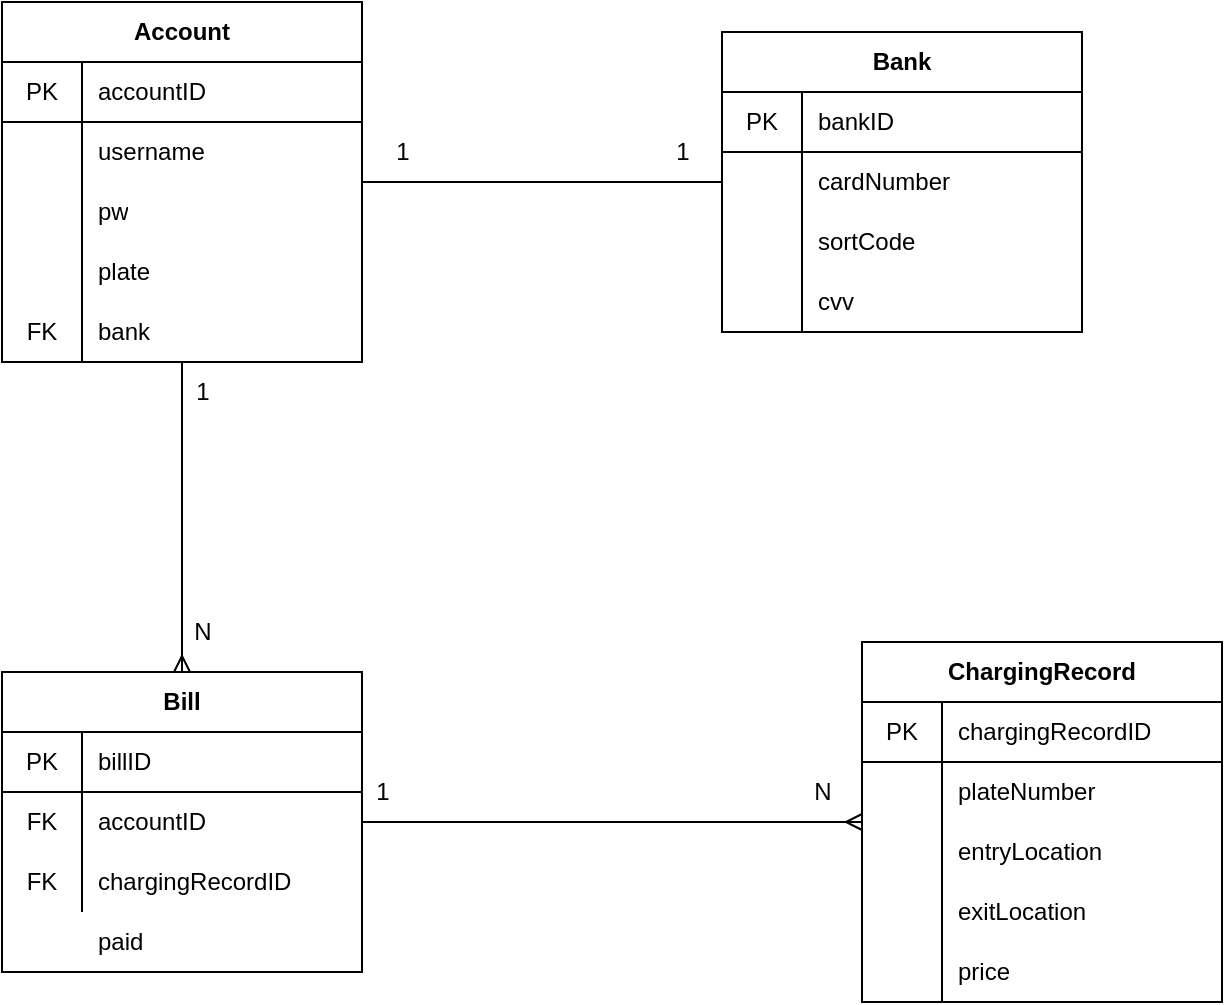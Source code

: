 <mxfile version="13.6.6" type="device"><diagram name="Page-1" id="9f46799a-70d6-7492-0946-bef42562c5a5"><mxGraphModel dx="1422" dy="762" grid="1" gridSize="10" guides="1" tooltips="1" connect="1" arrows="1" fold="1" page="1" pageScale="1" pageWidth="1100" pageHeight="850" background="#ffffff" math="0" shadow="0"><root><mxCell id="0"/><mxCell id="1" parent="0"/><mxCell id="W1NpXFlyGG9XeFbNxhvx-20" value="Bank" style="shape=table;html=1;whiteSpace=wrap;startSize=30;container=1;collapsible=0;childLayout=tableLayout;fixedRows=1;rowLines=0;fontStyle=1;align=center;" parent="1" vertex="1"><mxGeometry x="620" y="250" width="180" height="150" as="geometry"/></mxCell><mxCell id="W1NpXFlyGG9XeFbNxhvx-21" value="" style="shape=partialRectangle;html=1;whiteSpace=wrap;collapsible=0;dropTarget=0;pointerEvents=0;fillColor=none;top=0;left=0;bottom=1;right=0;points=[[0,0.5],[1,0.5]];portConstraint=eastwest;" parent="W1NpXFlyGG9XeFbNxhvx-20" vertex="1"><mxGeometry y="30" width="180" height="30" as="geometry"/></mxCell><mxCell id="W1NpXFlyGG9XeFbNxhvx-22" value="PK" style="shape=partialRectangle;html=1;whiteSpace=wrap;connectable=0;fillColor=none;top=0;left=0;bottom=0;right=0;overflow=hidden;" parent="W1NpXFlyGG9XeFbNxhvx-21" vertex="1"><mxGeometry width="40" height="30" as="geometry"/></mxCell><mxCell id="W1NpXFlyGG9XeFbNxhvx-23" value="bankID" style="shape=partialRectangle;html=1;whiteSpace=wrap;connectable=0;fillColor=none;top=0;left=0;bottom=0;right=0;align=left;spacingLeft=6;overflow=hidden;" parent="W1NpXFlyGG9XeFbNxhvx-21" vertex="1"><mxGeometry x="40" width="140" height="30" as="geometry"/></mxCell><mxCell id="W1NpXFlyGG9XeFbNxhvx-24" value="" style="shape=partialRectangle;html=1;whiteSpace=wrap;collapsible=0;dropTarget=0;pointerEvents=0;fillColor=none;top=0;left=0;bottom=0;right=0;points=[[0,0.5],[1,0.5]];portConstraint=eastwest;" parent="W1NpXFlyGG9XeFbNxhvx-20" vertex="1"><mxGeometry y="60" width="180" height="30" as="geometry"/></mxCell><mxCell id="W1NpXFlyGG9XeFbNxhvx-25" value="" style="shape=partialRectangle;html=1;whiteSpace=wrap;connectable=0;fillColor=none;top=0;left=0;bottom=0;right=0;overflow=hidden;" parent="W1NpXFlyGG9XeFbNxhvx-24" vertex="1"><mxGeometry width="40" height="30" as="geometry"/></mxCell><mxCell id="W1NpXFlyGG9XeFbNxhvx-26" value="cardNumber" style="shape=partialRectangle;html=1;whiteSpace=wrap;connectable=0;fillColor=none;top=0;left=0;bottom=0;right=0;align=left;spacingLeft=6;overflow=hidden;" parent="W1NpXFlyGG9XeFbNxhvx-24" vertex="1"><mxGeometry x="40" width="140" height="30" as="geometry"/></mxCell><mxCell id="W1NpXFlyGG9XeFbNxhvx-27" value="" style="shape=partialRectangle;html=1;whiteSpace=wrap;collapsible=0;dropTarget=0;pointerEvents=0;fillColor=none;top=0;left=0;bottom=0;right=0;points=[[0,0.5],[1,0.5]];portConstraint=eastwest;" parent="W1NpXFlyGG9XeFbNxhvx-20" vertex="1"><mxGeometry y="90" width="180" height="30" as="geometry"/></mxCell><mxCell id="W1NpXFlyGG9XeFbNxhvx-28" value="" style="shape=partialRectangle;html=1;whiteSpace=wrap;connectable=0;fillColor=none;top=0;left=0;bottom=0;right=0;overflow=hidden;" parent="W1NpXFlyGG9XeFbNxhvx-27" vertex="1"><mxGeometry width="40" height="30" as="geometry"/></mxCell><mxCell id="W1NpXFlyGG9XeFbNxhvx-29" value="sortCode" style="shape=partialRectangle;html=1;whiteSpace=wrap;connectable=0;fillColor=none;top=0;left=0;bottom=0;right=0;align=left;spacingLeft=6;overflow=hidden;" parent="W1NpXFlyGG9XeFbNxhvx-27" vertex="1"><mxGeometry x="40" width="140" height="30" as="geometry"/></mxCell><mxCell id="W1NpXFlyGG9XeFbNxhvx-30" value="" style="shape=partialRectangle;html=1;whiteSpace=wrap;collapsible=0;dropTarget=0;pointerEvents=0;fillColor=none;top=0;left=0;bottom=0;right=0;points=[[0,0.5],[1,0.5]];portConstraint=eastwest;" parent="W1NpXFlyGG9XeFbNxhvx-20" vertex="1"><mxGeometry y="120" width="180" height="30" as="geometry"/></mxCell><mxCell id="W1NpXFlyGG9XeFbNxhvx-31" value="" style="shape=partialRectangle;html=1;whiteSpace=wrap;connectable=0;fillColor=none;top=0;left=0;bottom=0;right=0;overflow=hidden;" parent="W1NpXFlyGG9XeFbNxhvx-30" vertex="1"><mxGeometry width="40" height="30" as="geometry"/></mxCell><mxCell id="W1NpXFlyGG9XeFbNxhvx-32" value="cvv" style="shape=partialRectangle;html=1;whiteSpace=wrap;connectable=0;fillColor=none;top=0;left=0;bottom=0;right=0;align=left;spacingLeft=6;overflow=hidden;" parent="W1NpXFlyGG9XeFbNxhvx-30" vertex="1"><mxGeometry x="40" width="140" height="30" as="geometry"/></mxCell><mxCell id="W1NpXFlyGG9XeFbNxhvx-1" value="Account" style="shape=table;html=1;whiteSpace=wrap;startSize=30;container=1;collapsible=0;childLayout=tableLayout;fixedRows=1;rowLines=0;fontStyle=1;align=center;" parent="1" vertex="1"><mxGeometry x="260" y="235" width="180" height="180" as="geometry"/></mxCell><mxCell id="W1NpXFlyGG9XeFbNxhvx-2" value="" style="shape=partialRectangle;html=1;whiteSpace=wrap;collapsible=0;dropTarget=0;pointerEvents=0;fillColor=none;top=0;left=0;bottom=1;right=0;points=[[0,0.5],[1,0.5]];portConstraint=eastwest;" parent="W1NpXFlyGG9XeFbNxhvx-1" vertex="1"><mxGeometry y="30" width="180" height="30" as="geometry"/></mxCell><mxCell id="W1NpXFlyGG9XeFbNxhvx-3" value="PK" style="shape=partialRectangle;html=1;whiteSpace=wrap;connectable=0;fillColor=none;top=0;left=0;bottom=0;right=0;overflow=hidden;" parent="W1NpXFlyGG9XeFbNxhvx-2" vertex="1"><mxGeometry width="40" height="30" as="geometry"/></mxCell><mxCell id="W1NpXFlyGG9XeFbNxhvx-4" value="accountID" style="shape=partialRectangle;html=1;whiteSpace=wrap;connectable=0;fillColor=none;top=0;left=0;bottom=0;right=0;align=left;spacingLeft=6;overflow=hidden;" parent="W1NpXFlyGG9XeFbNxhvx-2" vertex="1"><mxGeometry x="40" width="140" height="30" as="geometry"/></mxCell><mxCell id="W1NpXFlyGG9XeFbNxhvx-5" value="" style="shape=partialRectangle;html=1;whiteSpace=wrap;collapsible=0;dropTarget=0;pointerEvents=0;fillColor=none;top=0;left=0;bottom=0;right=0;points=[[0,0.5],[1,0.5]];portConstraint=eastwest;" parent="W1NpXFlyGG9XeFbNxhvx-1" vertex="1"><mxGeometry y="60" width="180" height="30" as="geometry"/></mxCell><mxCell id="W1NpXFlyGG9XeFbNxhvx-6" value="" style="shape=partialRectangle;html=1;whiteSpace=wrap;connectable=0;fillColor=none;top=0;left=0;bottom=0;right=0;overflow=hidden;" parent="W1NpXFlyGG9XeFbNxhvx-5" vertex="1"><mxGeometry width="40" height="30" as="geometry"/></mxCell><mxCell id="W1NpXFlyGG9XeFbNxhvx-7" value="username" style="shape=partialRectangle;html=1;whiteSpace=wrap;connectable=0;fillColor=none;top=0;left=0;bottom=0;right=0;align=left;spacingLeft=6;overflow=hidden;" parent="W1NpXFlyGG9XeFbNxhvx-5" vertex="1"><mxGeometry x="40" width="140" height="30" as="geometry"/></mxCell><mxCell id="W1NpXFlyGG9XeFbNxhvx-8" value="" style="shape=partialRectangle;html=1;whiteSpace=wrap;collapsible=0;dropTarget=0;pointerEvents=0;fillColor=none;top=0;left=0;bottom=0;right=0;points=[[0,0.5],[1,0.5]];portConstraint=eastwest;" parent="W1NpXFlyGG9XeFbNxhvx-1" vertex="1"><mxGeometry y="90" width="180" height="30" as="geometry"/></mxCell><mxCell id="W1NpXFlyGG9XeFbNxhvx-9" value="" style="shape=partialRectangle;html=1;whiteSpace=wrap;connectable=0;fillColor=none;top=0;left=0;bottom=0;right=0;overflow=hidden;" parent="W1NpXFlyGG9XeFbNxhvx-8" vertex="1"><mxGeometry width="40" height="30" as="geometry"/></mxCell><mxCell id="W1NpXFlyGG9XeFbNxhvx-10" value="pw" style="shape=partialRectangle;html=1;whiteSpace=wrap;connectable=0;fillColor=none;top=0;left=0;bottom=0;right=0;align=left;spacingLeft=6;overflow=hidden;" parent="W1NpXFlyGG9XeFbNxhvx-8" vertex="1"><mxGeometry x="40" width="140" height="30" as="geometry"/></mxCell><mxCell id="W1NpXFlyGG9XeFbNxhvx-14" value="" style="shape=partialRectangle;html=1;whiteSpace=wrap;collapsible=0;dropTarget=0;pointerEvents=0;fillColor=none;top=0;left=0;bottom=0;right=0;points=[[0,0.5],[1,0.5]];portConstraint=eastwest;" parent="W1NpXFlyGG9XeFbNxhvx-1" vertex="1"><mxGeometry y="120" width="180" height="30" as="geometry"/></mxCell><mxCell id="W1NpXFlyGG9XeFbNxhvx-15" value="" style="shape=partialRectangle;html=1;whiteSpace=wrap;connectable=0;fillColor=none;top=0;left=0;bottom=0;right=0;overflow=hidden;" parent="W1NpXFlyGG9XeFbNxhvx-14" vertex="1"><mxGeometry width="40" height="30" as="geometry"/></mxCell><mxCell id="W1NpXFlyGG9XeFbNxhvx-16" value="plate" style="shape=partialRectangle;html=1;whiteSpace=wrap;connectable=0;fillColor=none;top=0;left=0;bottom=0;right=0;align=left;spacingLeft=6;overflow=hidden;" parent="W1NpXFlyGG9XeFbNxhvx-14" vertex="1"><mxGeometry x="40" width="140" height="30" as="geometry"/></mxCell><mxCell id="W1NpXFlyGG9XeFbNxhvx-17" value="" style="shape=partialRectangle;html=1;whiteSpace=wrap;collapsible=0;dropTarget=0;pointerEvents=0;fillColor=none;top=0;left=0;bottom=0;right=0;points=[[0,0.5],[1,0.5]];portConstraint=eastwest;" parent="W1NpXFlyGG9XeFbNxhvx-1" vertex="1"><mxGeometry y="150" width="180" height="30" as="geometry"/></mxCell><mxCell id="W1NpXFlyGG9XeFbNxhvx-18" value="FK" style="shape=partialRectangle;html=1;whiteSpace=wrap;connectable=0;fillColor=none;top=0;left=0;bottom=0;right=0;overflow=hidden;" parent="W1NpXFlyGG9XeFbNxhvx-17" vertex="1"><mxGeometry width="40" height="30" as="geometry"/></mxCell><mxCell id="W1NpXFlyGG9XeFbNxhvx-19" value="bank" style="shape=partialRectangle;html=1;whiteSpace=wrap;connectable=0;fillColor=none;top=0;left=0;bottom=0;right=0;align=left;spacingLeft=6;overflow=hidden;" parent="W1NpXFlyGG9XeFbNxhvx-17" vertex="1"><mxGeometry x="40" width="140" height="30" as="geometry"/></mxCell><mxCell id="W1NpXFlyGG9XeFbNxhvx-40" value="1" style="text;html=1;align=center;verticalAlign=middle;resizable=0;points=[];autosize=1;" parent="1" vertex="1"><mxGeometry x="590" y="300" width="20" height="20" as="geometry"/></mxCell><mxCell id="W1NpXFlyGG9XeFbNxhvx-41" value="1" style="text;html=1;align=center;verticalAlign=middle;resizable=0;points=[];autosize=1;" parent="1" vertex="1"><mxGeometry x="450" y="300" width="20" height="20" as="geometry"/></mxCell><mxCell id="W1NpXFlyGG9XeFbNxhvx-42" value="Bill" style="shape=table;html=1;whiteSpace=wrap;startSize=30;container=1;collapsible=0;childLayout=tableLayout;fixedRows=1;rowLines=0;fontStyle=1;align=center;" parent="1" vertex="1"><mxGeometry x="260" y="570" width="180" height="150" as="geometry"/></mxCell><mxCell id="W1NpXFlyGG9XeFbNxhvx-43" value="" style="shape=partialRectangle;html=1;whiteSpace=wrap;collapsible=0;dropTarget=0;pointerEvents=0;fillColor=none;top=0;left=0;bottom=1;right=0;points=[[0,0.5],[1,0.5]];portConstraint=eastwest;" parent="W1NpXFlyGG9XeFbNxhvx-42" vertex="1"><mxGeometry y="30" width="180" height="30" as="geometry"/></mxCell><mxCell id="W1NpXFlyGG9XeFbNxhvx-44" value="PK" style="shape=partialRectangle;html=1;whiteSpace=wrap;connectable=0;fillColor=none;top=0;left=0;bottom=0;right=0;overflow=hidden;" parent="W1NpXFlyGG9XeFbNxhvx-43" vertex="1"><mxGeometry width="40" height="30" as="geometry"/></mxCell><mxCell id="W1NpXFlyGG9XeFbNxhvx-45" value="billID" style="shape=partialRectangle;html=1;whiteSpace=wrap;connectable=0;fillColor=none;top=0;left=0;bottom=0;right=0;align=left;spacingLeft=6;overflow=hidden;" parent="W1NpXFlyGG9XeFbNxhvx-43" vertex="1"><mxGeometry x="40" width="140" height="30" as="geometry"/></mxCell><mxCell id="W1NpXFlyGG9XeFbNxhvx-46" value="" style="shape=partialRectangle;html=1;whiteSpace=wrap;collapsible=0;dropTarget=0;pointerEvents=0;fillColor=none;top=0;left=0;bottom=0;right=0;points=[[0,0.5],[1,0.5]];portConstraint=eastwest;" parent="W1NpXFlyGG9XeFbNxhvx-42" vertex="1"><mxGeometry y="60" width="180" height="30" as="geometry"/></mxCell><mxCell id="W1NpXFlyGG9XeFbNxhvx-47" value="FK" style="shape=partialRectangle;html=1;whiteSpace=wrap;connectable=0;fillColor=none;top=0;left=0;bottom=0;right=0;overflow=hidden;" parent="W1NpXFlyGG9XeFbNxhvx-46" vertex="1"><mxGeometry width="40" height="30" as="geometry"/></mxCell><mxCell id="W1NpXFlyGG9XeFbNxhvx-48" value="accountID" style="shape=partialRectangle;html=1;whiteSpace=wrap;connectable=0;fillColor=none;top=0;left=0;bottom=0;right=0;align=left;spacingLeft=6;overflow=hidden;" parent="W1NpXFlyGG9XeFbNxhvx-46" vertex="1"><mxGeometry x="40" width="140" height="30" as="geometry"/></mxCell><mxCell id="W1NpXFlyGG9XeFbNxhvx-49" value="" style="shape=partialRectangle;html=1;whiteSpace=wrap;collapsible=0;dropTarget=0;pointerEvents=0;fillColor=none;top=0;left=0;bottom=0;right=0;points=[[0,0.5],[1,0.5]];portConstraint=eastwest;" parent="W1NpXFlyGG9XeFbNxhvx-42" vertex="1"><mxGeometry y="90" width="180" height="30" as="geometry"/></mxCell><mxCell id="W1NpXFlyGG9XeFbNxhvx-50" value="FK" style="shape=partialRectangle;html=1;whiteSpace=wrap;connectable=0;fillColor=none;top=0;left=0;bottom=0;right=0;overflow=hidden;" parent="W1NpXFlyGG9XeFbNxhvx-49" vertex="1"><mxGeometry width="40" height="30" as="geometry"/></mxCell><mxCell id="W1NpXFlyGG9XeFbNxhvx-51" value="chargingRecordID" style="shape=partialRectangle;html=1;whiteSpace=wrap;connectable=0;fillColor=none;top=0;left=0;bottom=0;right=0;align=left;spacingLeft=6;overflow=hidden;" parent="W1NpXFlyGG9XeFbNxhvx-49" vertex="1"><mxGeometry x="40" width="140" height="30" as="geometry"/></mxCell><mxCell id="W1NpXFlyGG9XeFbNxhvx-59" value="1" style="text;html=1;align=center;verticalAlign=middle;resizable=0;points=[];autosize=1;" parent="1" vertex="1"><mxGeometry x="350" y="420" width="20" height="20" as="geometry"/></mxCell><mxCell id="W1NpXFlyGG9XeFbNxhvx-60" value="N" style="text;html=1;align=center;verticalAlign=middle;resizable=0;points=[];autosize=1;" parent="1" vertex="1"><mxGeometry x="350" y="540" width="20" height="20" as="geometry"/></mxCell><mxCell id="W1NpXFlyGG9XeFbNxhvx-61" value="" style="fontSize=12;html=1;endArrow=ERmany;" parent="1" source="W1NpXFlyGG9XeFbNxhvx-1" target="W1NpXFlyGG9XeFbNxhvx-42" edge="1"><mxGeometry width="100" height="100" relative="1" as="geometry"><mxPoint x="230" y="480" as="sourcePoint"/><mxPoint x="290" y="480" as="targetPoint"/></mxGeometry></mxCell><mxCell id="W1NpXFlyGG9XeFbNxhvx-62" value="" style="endArrow=none;html=1;" parent="1" source="W1NpXFlyGG9XeFbNxhvx-1" target="W1NpXFlyGG9XeFbNxhvx-20" edge="1"><mxGeometry width="50" height="50" relative="1" as="geometry"><mxPoint x="510" y="420" as="sourcePoint"/><mxPoint x="560" y="370" as="targetPoint"/></mxGeometry></mxCell><mxCell id="W1NpXFlyGG9XeFbNxhvx-79" value="" style="fontSize=12;html=1;endArrow=ERmany;" parent="1" source="W1NpXFlyGG9XeFbNxhvx-42" target="W1NpXFlyGG9XeFbNxhvx-63" edge="1"><mxGeometry width="100" height="100" relative="1" as="geometry"><mxPoint x="560" y="530" as="sourcePoint"/><mxPoint x="560" y="685" as="targetPoint"/></mxGeometry></mxCell><mxCell id="W1NpXFlyGG9XeFbNxhvx-80" value="N" style="text;html=1;align=center;verticalAlign=middle;resizable=0;points=[];autosize=1;" parent="1" vertex="1"><mxGeometry x="660" y="620" width="20" height="20" as="geometry"/></mxCell><mxCell id="W1NpXFlyGG9XeFbNxhvx-81" value="1" style="text;html=1;align=center;verticalAlign=middle;resizable=0;points=[];autosize=1;" parent="1" vertex="1"><mxGeometry x="440" y="620" width="20" height="20" as="geometry"/></mxCell><mxCell id="WiAg-bThVep7lbaZ93A0-1" value="paid" style="shape=partialRectangle;html=1;whiteSpace=wrap;connectable=0;fillColor=none;top=0;left=0;bottom=0;right=0;align=left;spacingLeft=6;overflow=hidden;" vertex="1" parent="1"><mxGeometry x="300" y="690" width="140" height="30" as="geometry"/></mxCell><mxCell id="W1NpXFlyGG9XeFbNxhvx-63" value="ChargingRecord" style="shape=table;html=1;whiteSpace=wrap;startSize=30;container=1;collapsible=0;childLayout=tableLayout;fixedRows=1;rowLines=0;fontStyle=1;align=center;" parent="1" vertex="1"><mxGeometry x="690" y="555" width="180" height="180" as="geometry"/></mxCell><mxCell id="W1NpXFlyGG9XeFbNxhvx-64" value="" style="shape=partialRectangle;html=1;whiteSpace=wrap;collapsible=0;dropTarget=0;pointerEvents=0;fillColor=none;top=0;left=0;bottom=1;right=0;points=[[0,0.5],[1,0.5]];portConstraint=eastwest;" parent="W1NpXFlyGG9XeFbNxhvx-63" vertex="1"><mxGeometry y="30" width="180" height="30" as="geometry"/></mxCell><mxCell id="W1NpXFlyGG9XeFbNxhvx-65" value="PK" style="shape=partialRectangle;html=1;whiteSpace=wrap;connectable=0;fillColor=none;top=0;left=0;bottom=0;right=0;overflow=hidden;" parent="W1NpXFlyGG9XeFbNxhvx-64" vertex="1"><mxGeometry width="40" height="30" as="geometry"/></mxCell><mxCell id="W1NpXFlyGG9XeFbNxhvx-66" value="chargingRecordID" style="shape=partialRectangle;html=1;whiteSpace=wrap;connectable=0;fillColor=none;top=0;left=0;bottom=0;right=0;align=left;spacingLeft=6;overflow=hidden;" parent="W1NpXFlyGG9XeFbNxhvx-64" vertex="1"><mxGeometry x="40" width="140" height="30" as="geometry"/></mxCell><mxCell id="W1NpXFlyGG9XeFbNxhvx-67" value="" style="shape=partialRectangle;html=1;whiteSpace=wrap;collapsible=0;dropTarget=0;pointerEvents=0;fillColor=none;top=0;left=0;bottom=0;right=0;points=[[0,0.5],[1,0.5]];portConstraint=eastwest;" parent="W1NpXFlyGG9XeFbNxhvx-63" vertex="1"><mxGeometry y="60" width="180" height="30" as="geometry"/></mxCell><mxCell id="W1NpXFlyGG9XeFbNxhvx-68" value="" style="shape=partialRectangle;html=1;whiteSpace=wrap;connectable=0;fillColor=none;top=0;left=0;bottom=0;right=0;overflow=hidden;" parent="W1NpXFlyGG9XeFbNxhvx-67" vertex="1"><mxGeometry width="40" height="30" as="geometry"/></mxCell><mxCell id="W1NpXFlyGG9XeFbNxhvx-69" value="plateNumber" style="shape=partialRectangle;html=1;whiteSpace=wrap;connectable=0;fillColor=none;top=0;left=0;bottom=0;right=0;align=left;spacingLeft=6;overflow=hidden;" parent="W1NpXFlyGG9XeFbNxhvx-67" vertex="1"><mxGeometry x="40" width="140" height="30" as="geometry"/></mxCell><mxCell id="W1NpXFlyGG9XeFbNxhvx-70" value="" style="shape=partialRectangle;html=1;whiteSpace=wrap;collapsible=0;dropTarget=0;pointerEvents=0;fillColor=none;top=0;left=0;bottom=0;right=0;points=[[0,0.5],[1,0.5]];portConstraint=eastwest;" parent="W1NpXFlyGG9XeFbNxhvx-63" vertex="1"><mxGeometry y="90" width="180" height="30" as="geometry"/></mxCell><mxCell id="W1NpXFlyGG9XeFbNxhvx-71" value="" style="shape=partialRectangle;html=1;whiteSpace=wrap;connectable=0;fillColor=none;top=0;left=0;bottom=0;right=0;overflow=hidden;" parent="W1NpXFlyGG9XeFbNxhvx-70" vertex="1"><mxGeometry width="40" height="30" as="geometry"/></mxCell><mxCell id="W1NpXFlyGG9XeFbNxhvx-72" value="entryLocation" style="shape=partialRectangle;html=1;whiteSpace=wrap;connectable=0;fillColor=none;top=0;left=0;bottom=0;right=0;align=left;spacingLeft=6;overflow=hidden;" parent="W1NpXFlyGG9XeFbNxhvx-70" vertex="1"><mxGeometry x="40" width="140" height="30" as="geometry"/></mxCell><mxCell id="W1NpXFlyGG9XeFbNxhvx-73" value="" style="shape=partialRectangle;html=1;whiteSpace=wrap;collapsible=0;dropTarget=0;pointerEvents=0;fillColor=none;top=0;left=0;bottom=0;right=0;points=[[0,0.5],[1,0.5]];portConstraint=eastwest;" parent="W1NpXFlyGG9XeFbNxhvx-63" vertex="1"><mxGeometry y="120" width="180" height="30" as="geometry"/></mxCell><mxCell id="W1NpXFlyGG9XeFbNxhvx-74" value="" style="shape=partialRectangle;html=1;whiteSpace=wrap;connectable=0;fillColor=none;top=0;left=0;bottom=0;right=0;overflow=hidden;" parent="W1NpXFlyGG9XeFbNxhvx-73" vertex="1"><mxGeometry width="40" height="30" as="geometry"/></mxCell><mxCell id="W1NpXFlyGG9XeFbNxhvx-75" value="exitLocation" style="shape=partialRectangle;html=1;whiteSpace=wrap;connectable=0;fillColor=none;top=0;left=0;bottom=0;right=0;align=left;spacingLeft=6;overflow=hidden;" parent="W1NpXFlyGG9XeFbNxhvx-73" vertex="1"><mxGeometry x="40" width="140" height="30" as="geometry"/></mxCell><mxCell id="W1NpXFlyGG9XeFbNxhvx-76" value="" style="shape=partialRectangle;html=1;whiteSpace=wrap;collapsible=0;dropTarget=0;pointerEvents=0;fillColor=none;top=0;left=0;bottom=0;right=0;points=[[0,0.5],[1,0.5]];portConstraint=eastwest;" parent="W1NpXFlyGG9XeFbNxhvx-63" vertex="1"><mxGeometry y="150" width="180" height="30" as="geometry"/></mxCell><mxCell id="W1NpXFlyGG9XeFbNxhvx-77" value="" style="shape=partialRectangle;html=1;whiteSpace=wrap;connectable=0;fillColor=none;top=0;left=0;bottom=0;right=0;overflow=hidden;" parent="W1NpXFlyGG9XeFbNxhvx-76" vertex="1"><mxGeometry width="40" height="30" as="geometry"/></mxCell><mxCell id="W1NpXFlyGG9XeFbNxhvx-78" value="price" style="shape=partialRectangle;html=1;whiteSpace=wrap;connectable=0;fillColor=none;top=0;left=0;bottom=0;right=0;align=left;spacingLeft=6;overflow=hidden;" parent="W1NpXFlyGG9XeFbNxhvx-76" vertex="1"><mxGeometry x="40" width="140" height="30" as="geometry"/></mxCell></root></mxGraphModel></diagram></mxfile>